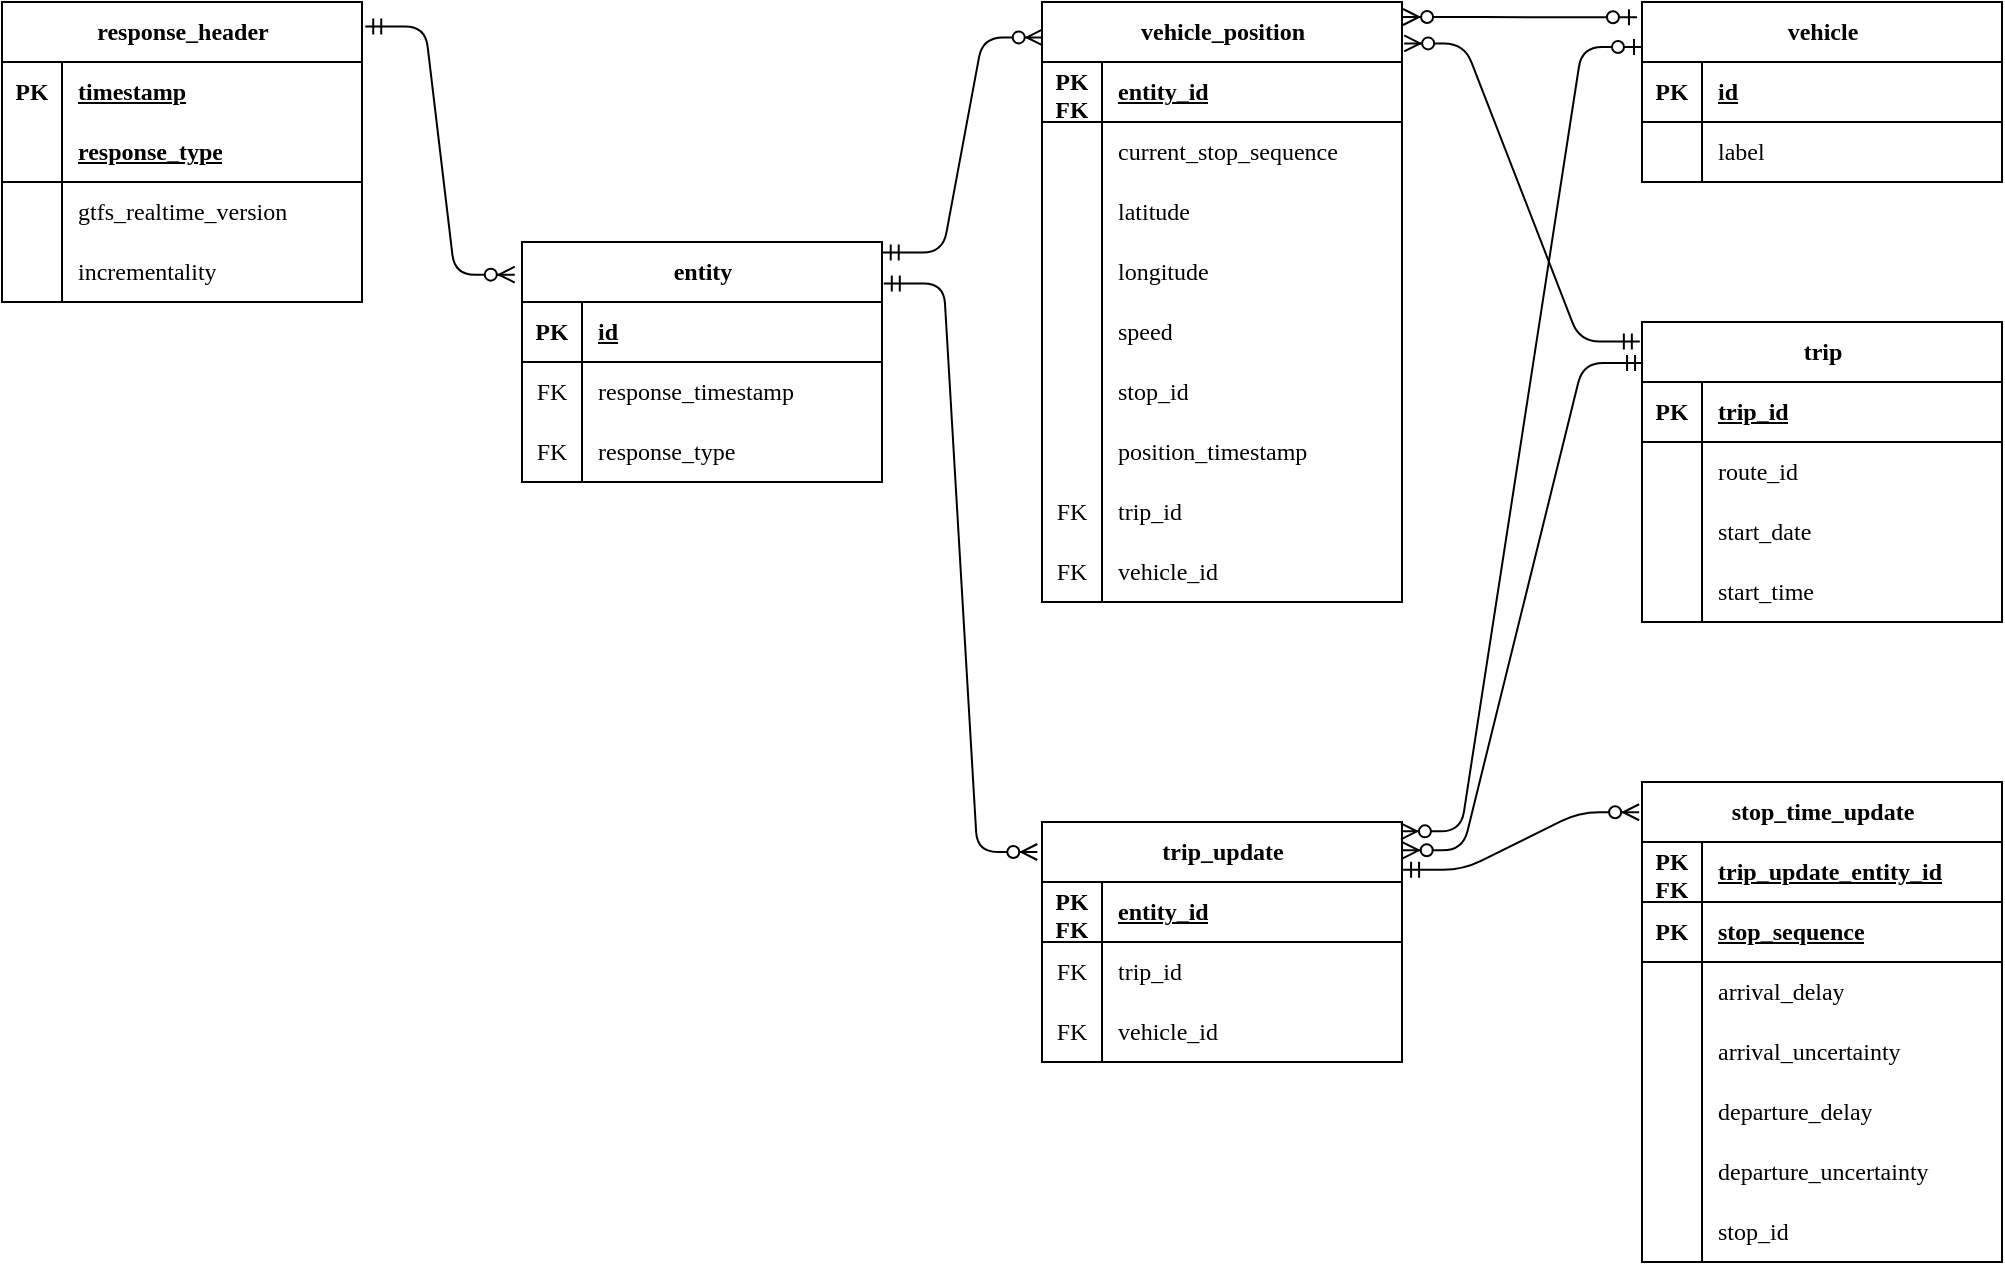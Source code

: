 <mxfile>
    <diagram id="U0n3KGPyK6yYSlhZJJSj" name="Page-1">
        <mxGraphModel dx="1148" dy="718" grid="1" gridSize="10" guides="1" tooltips="1" connect="1" arrows="1" fold="1" page="1" pageScale="1" pageWidth="1169" pageHeight="827" background="#ffffff" math="0" shadow="0">
            <root>
                <mxCell id="0"/>
                <mxCell id="1" parent="0"/>
                <mxCell id="73" value="response_header" style="shape=table;startSize=30;container=1;collapsible=1;childLayout=tableLayout;fixedRows=1;rowLines=0;fontStyle=1;align=center;resizeLast=1;html=1;fontFamily=IBM Plex Sans JP;fontSource=https%3A%2F%2Ffonts.googleapis.com%2Fcss%3Ffamily%3DIBM%2BPlex%2BSans%2BJP;" parent="1" vertex="1">
                    <mxGeometry x="80" y="160" width="180" height="150" as="geometry"/>
                </mxCell>
                <mxCell id="74" value="" style="shape=tableRow;horizontal=0;startSize=0;swimlaneHead=0;swimlaneBody=0;fillColor=none;collapsible=0;dropTarget=0;points=[[0,0.5],[1,0.5]];portConstraint=eastwest;top=0;left=0;right=0;bottom=0;fontFamily=IBM Plex Sans JP;fontSource=https%3A%2F%2Ffonts.googleapis.com%2Fcss%3Ffamily%3DIBM%2BPlex%2BSans%2BJP;" parent="73" vertex="1">
                    <mxGeometry y="30" width="180" height="30" as="geometry"/>
                </mxCell>
                <mxCell id="75" value="PK" style="shape=partialRectangle;connectable=0;fillColor=none;top=0;left=0;bottom=0;right=0;fontStyle=1;overflow=hidden;whiteSpace=wrap;html=1;fontFamily=IBM Plex Sans JP;fontSource=https%3A%2F%2Ffonts.googleapis.com%2Fcss%3Ffamily%3DIBM%2BPlex%2BSans%2BJP;" parent="74" vertex="1">
                    <mxGeometry width="30" height="30" as="geometry">
                        <mxRectangle width="30" height="30" as="alternateBounds"/>
                    </mxGeometry>
                </mxCell>
                <mxCell id="76" value="timestamp" style="shape=partialRectangle;connectable=0;fillColor=none;top=0;left=0;bottom=0;right=0;align=left;spacingLeft=6;fontStyle=5;overflow=hidden;whiteSpace=wrap;html=1;fontFamily=IBM Plex Sans JP;fontSource=https%3A%2F%2Ffonts.googleapis.com%2Fcss%3Ffamily%3DIBM%2BPlex%2BSans%2BJP;" parent="74" vertex="1">
                    <mxGeometry x="30" width="150" height="30" as="geometry">
                        <mxRectangle width="150" height="30" as="alternateBounds"/>
                    </mxGeometry>
                </mxCell>
                <mxCell id="77" value="" style="shape=tableRow;horizontal=0;startSize=0;swimlaneHead=0;swimlaneBody=0;fillColor=none;collapsible=0;dropTarget=0;points=[[0,0.5],[1,0.5]];portConstraint=eastwest;top=0;left=0;right=0;bottom=1;fontFamily=IBM Plex Sans JP;fontSource=https%3A%2F%2Ffonts.googleapis.com%2Fcss%3Ffamily%3DIBM%2BPlex%2BSans%2BJP;" parent="73" vertex="1">
                    <mxGeometry y="60" width="180" height="30" as="geometry"/>
                </mxCell>
                <mxCell id="78" value="" style="shape=partialRectangle;connectable=0;fillColor=none;top=0;left=0;bottom=0;right=0;editable=1;overflow=hidden;whiteSpace=wrap;html=1;fontFamily=IBM Plex Sans JP;fontSource=https%3A%2F%2Ffonts.googleapis.com%2Fcss%3Ffamily%3DIBM%2BPlex%2BSans%2BJP;" parent="77" vertex="1">
                    <mxGeometry width="30" height="30" as="geometry">
                        <mxRectangle width="30" height="30" as="alternateBounds"/>
                    </mxGeometry>
                </mxCell>
                <mxCell id="79" value="&lt;b&gt;&lt;u&gt;response_type&lt;/u&gt;&lt;/b&gt;" style="shape=partialRectangle;connectable=0;fillColor=none;top=0;left=0;bottom=0;right=0;align=left;spacingLeft=6;overflow=hidden;whiteSpace=wrap;html=1;fontFamily=IBM Plex Sans JP;fontSource=https%3A%2F%2Ffonts.googleapis.com%2Fcss%3Ffamily%3DIBM%2BPlex%2BSans%2BJP;" parent="77" vertex="1">
                    <mxGeometry x="30" width="150" height="30" as="geometry">
                        <mxRectangle width="150" height="30" as="alternateBounds"/>
                    </mxGeometry>
                </mxCell>
                <mxCell id="80" value="" style="shape=tableRow;horizontal=0;startSize=0;swimlaneHead=0;swimlaneBody=0;fillColor=none;collapsible=0;dropTarget=0;points=[[0,0.5],[1,0.5]];portConstraint=eastwest;top=0;left=0;right=0;bottom=0;fontFamily=IBM Plex Sans JP;fontSource=https%3A%2F%2Ffonts.googleapis.com%2Fcss%3Ffamily%3DIBM%2BPlex%2BSans%2BJP;" parent="73" vertex="1">
                    <mxGeometry y="90" width="180" height="30" as="geometry"/>
                </mxCell>
                <mxCell id="81" value="" style="shape=partialRectangle;connectable=0;fillColor=none;top=0;left=0;bottom=0;right=0;editable=1;overflow=hidden;whiteSpace=wrap;html=1;fontFamily=IBM Plex Sans JP;fontSource=https%3A%2F%2Ffonts.googleapis.com%2Fcss%3Ffamily%3DIBM%2BPlex%2BSans%2BJP;" parent="80" vertex="1">
                    <mxGeometry width="30" height="30" as="geometry">
                        <mxRectangle width="30" height="30" as="alternateBounds"/>
                    </mxGeometry>
                </mxCell>
                <mxCell id="82" value="&lt;span style=&quot;color: rgb(0, 0, 0);&quot;&gt;gtfs_realtime_version&lt;/span&gt;" style="shape=partialRectangle;connectable=0;fillColor=none;top=0;left=0;bottom=0;right=0;align=left;spacingLeft=6;overflow=hidden;whiteSpace=wrap;html=1;fontFamily=IBM Plex Sans JP;fontSource=https%3A%2F%2Ffonts.googleapis.com%2Fcss%3Ffamily%3DIBM%2BPlex%2BSans%2BJP;" parent="80" vertex="1">
                    <mxGeometry x="30" width="150" height="30" as="geometry">
                        <mxRectangle width="150" height="30" as="alternateBounds"/>
                    </mxGeometry>
                </mxCell>
                <mxCell id="204" value="" style="shape=tableRow;horizontal=0;startSize=0;swimlaneHead=0;swimlaneBody=0;fillColor=none;collapsible=0;dropTarget=0;points=[[0,0.5],[1,0.5]];portConstraint=eastwest;top=0;left=0;right=0;bottom=0;fontFamily=IBM Plex Sans JP;fontSource=https%3A%2F%2Ffonts.googleapis.com%2Fcss%3Ffamily%3DIBM%2BPlex%2BSans%2BJP;" parent="73" vertex="1">
                    <mxGeometry y="120" width="180" height="30" as="geometry"/>
                </mxCell>
                <mxCell id="205" value="" style="shape=partialRectangle;connectable=0;fillColor=none;top=0;left=0;bottom=0;right=0;editable=1;overflow=hidden;whiteSpace=wrap;html=1;fontFamily=IBM Plex Sans JP;fontSource=https%3A%2F%2Ffonts.googleapis.com%2Fcss%3Ffamily%3DIBM%2BPlex%2BSans%2BJP;" parent="204" vertex="1">
                    <mxGeometry width="30" height="30" as="geometry">
                        <mxRectangle width="30" height="30" as="alternateBounds"/>
                    </mxGeometry>
                </mxCell>
                <mxCell id="206" value="incrementality " style="shape=partialRectangle;connectable=0;fillColor=none;top=0;left=0;bottom=0;right=0;align=left;spacingLeft=6;overflow=hidden;whiteSpace=wrap;html=1;fontFamily=IBM Plex Sans JP;fontSource=https%3A%2F%2Ffonts.googleapis.com%2Fcss%3Ffamily%3DIBM%2BPlex%2BSans%2BJP;" parent="204" vertex="1">
                    <mxGeometry x="30" width="150" height="30" as="geometry">
                        <mxRectangle width="150" height="30" as="alternateBounds"/>
                    </mxGeometry>
                </mxCell>
                <mxCell id="86" value="entity" style="shape=table;startSize=30;container=1;collapsible=1;childLayout=tableLayout;fixedRows=1;rowLines=0;fontStyle=1;align=center;resizeLast=1;html=1;fontFamily=IBM Plex Sans JP;fontSource=https%3A%2F%2Ffonts.googleapis.com%2Fcss%3Ffamily%3DIBM%2BPlex%2BSans%2BJP;" parent="1" vertex="1">
                    <mxGeometry x="340" y="280" width="180" height="120" as="geometry"/>
                </mxCell>
                <mxCell id="87" value="" style="shape=tableRow;horizontal=0;startSize=0;swimlaneHead=0;swimlaneBody=0;fillColor=none;collapsible=0;dropTarget=0;points=[[0,0.5],[1,0.5]];portConstraint=eastwest;top=0;left=0;right=0;bottom=1;fontFamily=IBM Plex Sans JP;fontSource=https%3A%2F%2Ffonts.googleapis.com%2Fcss%3Ffamily%3DIBM%2BPlex%2BSans%2BJP;" parent="86" vertex="1">
                    <mxGeometry y="30" width="180" height="30" as="geometry"/>
                </mxCell>
                <mxCell id="88" value="PK" style="shape=partialRectangle;connectable=0;fillColor=none;top=0;left=0;bottom=0;right=0;fontStyle=1;overflow=hidden;whiteSpace=wrap;html=1;fontFamily=IBM Plex Sans JP;fontSource=https%3A%2F%2Ffonts.googleapis.com%2Fcss%3Ffamily%3DIBM%2BPlex%2BSans%2BJP;" parent="87" vertex="1">
                    <mxGeometry width="30" height="30" as="geometry">
                        <mxRectangle width="30" height="30" as="alternateBounds"/>
                    </mxGeometry>
                </mxCell>
                <mxCell id="89" value="id" style="shape=partialRectangle;connectable=0;fillColor=none;top=0;left=0;bottom=0;right=0;align=left;spacingLeft=6;fontStyle=5;overflow=hidden;whiteSpace=wrap;html=1;fontFamily=IBM Plex Sans JP;fontSource=https%3A%2F%2Ffonts.googleapis.com%2Fcss%3Ffamily%3DIBM%2BPlex%2BSans%2BJP;" parent="87" vertex="1">
                    <mxGeometry x="30" width="150" height="30" as="geometry">
                        <mxRectangle width="150" height="30" as="alternateBounds"/>
                    </mxGeometry>
                </mxCell>
                <mxCell id="90" value="" style="shape=tableRow;horizontal=0;startSize=0;swimlaneHead=0;swimlaneBody=0;fillColor=none;collapsible=0;dropTarget=0;points=[[0,0.5],[1,0.5]];portConstraint=eastwest;top=0;left=0;right=0;bottom=0;fontFamily=IBM Plex Sans JP;fontSource=https%3A%2F%2Ffonts.googleapis.com%2Fcss%3Ffamily%3DIBM%2BPlex%2BSans%2BJP;" parent="86" vertex="1">
                    <mxGeometry y="60" width="180" height="30" as="geometry"/>
                </mxCell>
                <mxCell id="91" value="FK" style="shape=partialRectangle;connectable=0;fillColor=none;top=0;left=0;bottom=0;right=0;editable=1;overflow=hidden;whiteSpace=wrap;html=1;fontFamily=IBM Plex Sans JP;fontSource=https%3A%2F%2Ffonts.googleapis.com%2Fcss%3Ffamily%3DIBM%2BPlex%2BSans%2BJP;" parent="90" vertex="1">
                    <mxGeometry width="30" height="30" as="geometry">
                        <mxRectangle width="30" height="30" as="alternateBounds"/>
                    </mxGeometry>
                </mxCell>
                <mxCell id="92" value="response_timestamp" style="shape=partialRectangle;connectable=0;fillColor=none;top=0;left=0;bottom=0;right=0;align=left;spacingLeft=6;overflow=hidden;whiteSpace=wrap;html=1;fontFamily=IBM Plex Sans JP;fontSource=https%3A%2F%2Ffonts.googleapis.com%2Fcss%3Ffamily%3DIBM%2BPlex%2BSans%2BJP;" parent="90" vertex="1">
                    <mxGeometry x="30" width="150" height="30" as="geometry">
                        <mxRectangle width="150" height="30" as="alternateBounds"/>
                    </mxGeometry>
                </mxCell>
                <mxCell id="93" value="" style="shape=tableRow;horizontal=0;startSize=0;swimlaneHead=0;swimlaneBody=0;fillColor=none;collapsible=0;dropTarget=0;points=[[0,0.5],[1,0.5]];portConstraint=eastwest;top=0;left=0;right=0;bottom=0;fontFamily=IBM Plex Sans JP;fontSource=https%3A%2F%2Ffonts.googleapis.com%2Fcss%3Ffamily%3DIBM%2BPlex%2BSans%2BJP;" parent="86" vertex="1">
                    <mxGeometry y="90" width="180" height="30" as="geometry"/>
                </mxCell>
                <mxCell id="94" value="FK" style="shape=partialRectangle;connectable=0;fillColor=none;top=0;left=0;bottom=0;right=0;editable=1;overflow=hidden;whiteSpace=wrap;html=1;fontFamily=IBM Plex Sans JP;fontSource=https%3A%2F%2Ffonts.googleapis.com%2Fcss%3Ffamily%3DIBM%2BPlex%2BSans%2BJP;" parent="93" vertex="1">
                    <mxGeometry width="30" height="30" as="geometry">
                        <mxRectangle width="30" height="30" as="alternateBounds"/>
                    </mxGeometry>
                </mxCell>
                <mxCell id="95" value="response_type" style="shape=partialRectangle;connectable=0;fillColor=none;top=0;left=0;bottom=0;right=0;align=left;spacingLeft=6;overflow=hidden;whiteSpace=wrap;html=1;fontFamily=IBM Plex Sans JP;fontSource=https%3A%2F%2Ffonts.googleapis.com%2Fcss%3Ffamily%3DIBM%2BPlex%2BSans%2BJP;" parent="93" vertex="1">
                    <mxGeometry x="30" width="150" height="30" as="geometry">
                        <mxRectangle width="150" height="30" as="alternateBounds"/>
                    </mxGeometry>
                </mxCell>
                <mxCell id="99" value="trip" style="shape=table;startSize=30;container=1;collapsible=1;childLayout=tableLayout;fixedRows=1;rowLines=0;fontStyle=1;align=center;resizeLast=1;html=1;fontFamily=IBM Plex Sans JP;fontSource=https%3A%2F%2Ffonts.googleapis.com%2Fcss%3Ffamily%3DIBM%2BPlex%2BSans%2BJP;" parent="1" vertex="1">
                    <mxGeometry x="900" y="320" width="180" height="150" as="geometry"/>
                </mxCell>
                <mxCell id="100" value="" style="shape=tableRow;horizontal=0;startSize=0;swimlaneHead=0;swimlaneBody=0;fillColor=none;collapsible=0;dropTarget=0;points=[[0,0.5],[1,0.5]];portConstraint=eastwest;top=0;left=0;right=0;bottom=1;fontFamily=IBM Plex Sans JP;fontSource=https%3A%2F%2Ffonts.googleapis.com%2Fcss%3Ffamily%3DIBM%2BPlex%2BSans%2BJP;" parent="99" vertex="1">
                    <mxGeometry y="30" width="180" height="30" as="geometry"/>
                </mxCell>
                <mxCell id="101" value="PK" style="shape=partialRectangle;connectable=0;fillColor=none;top=0;left=0;bottom=0;right=0;fontStyle=1;overflow=hidden;whiteSpace=wrap;html=1;fontFamily=IBM Plex Sans JP;fontSource=https%3A%2F%2Ffonts.googleapis.com%2Fcss%3Ffamily%3DIBM%2BPlex%2BSans%2BJP;" parent="100" vertex="1">
                    <mxGeometry width="30" height="30" as="geometry">
                        <mxRectangle width="30" height="30" as="alternateBounds"/>
                    </mxGeometry>
                </mxCell>
                <mxCell id="102" value="trip_id" style="shape=partialRectangle;connectable=0;fillColor=none;top=0;left=0;bottom=0;right=0;align=left;spacingLeft=6;fontStyle=5;overflow=hidden;whiteSpace=wrap;html=1;fontFamily=IBM Plex Sans JP;fontSource=https%3A%2F%2Ffonts.googleapis.com%2Fcss%3Ffamily%3DIBM%2BPlex%2BSans%2BJP;" parent="100" vertex="1">
                    <mxGeometry x="30" width="150" height="30" as="geometry">
                        <mxRectangle width="150" height="30" as="alternateBounds"/>
                    </mxGeometry>
                </mxCell>
                <mxCell id="103" value="" style="shape=tableRow;horizontal=0;startSize=0;swimlaneHead=0;swimlaneBody=0;fillColor=none;collapsible=0;dropTarget=0;points=[[0,0.5],[1,0.5]];portConstraint=eastwest;top=0;left=0;right=0;bottom=0;fontFamily=IBM Plex Sans JP;fontSource=https%3A%2F%2Ffonts.googleapis.com%2Fcss%3Ffamily%3DIBM%2BPlex%2BSans%2BJP;" parent="99" vertex="1">
                    <mxGeometry y="60" width="180" height="30" as="geometry"/>
                </mxCell>
                <mxCell id="104" value="" style="shape=partialRectangle;connectable=0;fillColor=none;top=0;left=0;bottom=0;right=0;editable=1;overflow=hidden;whiteSpace=wrap;html=1;fontFamily=IBM Plex Sans JP;fontSource=https%3A%2F%2Ffonts.googleapis.com%2Fcss%3Ffamily%3DIBM%2BPlex%2BSans%2BJP;" parent="103" vertex="1">
                    <mxGeometry width="30" height="30" as="geometry">
                        <mxRectangle width="30" height="30" as="alternateBounds"/>
                    </mxGeometry>
                </mxCell>
                <mxCell id="105" value="route_id" style="shape=partialRectangle;connectable=0;fillColor=none;top=0;left=0;bottom=0;right=0;align=left;spacingLeft=6;overflow=hidden;whiteSpace=wrap;html=1;fontFamily=IBM Plex Sans JP;fontSource=https%3A%2F%2Ffonts.googleapis.com%2Fcss%3Ffamily%3DIBM%2BPlex%2BSans%2BJP;" parent="103" vertex="1">
                    <mxGeometry x="30" width="150" height="30" as="geometry">
                        <mxRectangle width="150" height="30" as="alternateBounds"/>
                    </mxGeometry>
                </mxCell>
                <mxCell id="106" value="" style="shape=tableRow;horizontal=0;startSize=0;swimlaneHead=0;swimlaneBody=0;fillColor=none;collapsible=0;dropTarget=0;points=[[0,0.5],[1,0.5]];portConstraint=eastwest;top=0;left=0;right=0;bottom=0;fontFamily=IBM Plex Sans JP;fontSource=https%3A%2F%2Ffonts.googleapis.com%2Fcss%3Ffamily%3DIBM%2BPlex%2BSans%2BJP;" parent="99" vertex="1">
                    <mxGeometry y="90" width="180" height="30" as="geometry"/>
                </mxCell>
                <mxCell id="107" value="" style="shape=partialRectangle;connectable=0;fillColor=none;top=0;left=0;bottom=0;right=0;editable=1;overflow=hidden;whiteSpace=wrap;html=1;fontFamily=IBM Plex Sans JP;fontSource=https%3A%2F%2Ffonts.googleapis.com%2Fcss%3Ffamily%3DIBM%2BPlex%2BSans%2BJP;" parent="106" vertex="1">
                    <mxGeometry width="30" height="30" as="geometry">
                        <mxRectangle width="30" height="30" as="alternateBounds"/>
                    </mxGeometry>
                </mxCell>
                <mxCell id="108" value="start_date" style="shape=partialRectangle;connectable=0;fillColor=none;top=0;left=0;bottom=0;right=0;align=left;spacingLeft=6;overflow=hidden;whiteSpace=wrap;html=1;fontFamily=IBM Plex Sans JP;fontSource=https%3A%2F%2Ffonts.googleapis.com%2Fcss%3Ffamily%3DIBM%2BPlex%2BSans%2BJP;" parent="106" vertex="1">
                    <mxGeometry x="30" width="150" height="30" as="geometry">
                        <mxRectangle width="150" height="30" as="alternateBounds"/>
                    </mxGeometry>
                </mxCell>
                <mxCell id="109" value="" style="shape=tableRow;horizontal=0;startSize=0;swimlaneHead=0;swimlaneBody=0;fillColor=none;collapsible=0;dropTarget=0;points=[[0,0.5],[1,0.5]];portConstraint=eastwest;top=0;left=0;right=0;bottom=0;fontFamily=IBM Plex Sans JP;fontSource=https%3A%2F%2Ffonts.googleapis.com%2Fcss%3Ffamily%3DIBM%2BPlex%2BSans%2BJP;" parent="99" vertex="1">
                    <mxGeometry y="120" width="180" height="30" as="geometry"/>
                </mxCell>
                <mxCell id="110" value="" style="shape=partialRectangle;connectable=0;fillColor=none;top=0;left=0;bottom=0;right=0;editable=1;overflow=hidden;whiteSpace=wrap;html=1;fontFamily=IBM Plex Sans JP;fontSource=https%3A%2F%2Ffonts.googleapis.com%2Fcss%3Ffamily%3DIBM%2BPlex%2BSans%2BJP;" parent="109" vertex="1">
                    <mxGeometry width="30" height="30" as="geometry">
                        <mxRectangle width="30" height="30" as="alternateBounds"/>
                    </mxGeometry>
                </mxCell>
                <mxCell id="111" value="start_time" style="shape=partialRectangle;connectable=0;fillColor=none;top=0;left=0;bottom=0;right=0;align=left;spacingLeft=6;overflow=hidden;whiteSpace=wrap;html=1;fontFamily=IBM Plex Sans JP;fontSource=https%3A%2F%2Ffonts.googleapis.com%2Fcss%3Ffamily%3DIBM%2BPlex%2BSans%2BJP;" parent="109" vertex="1">
                    <mxGeometry x="30" width="150" height="30" as="geometry">
                        <mxRectangle width="150" height="30" as="alternateBounds"/>
                    </mxGeometry>
                </mxCell>
                <mxCell id="112" value="vehicle" style="shape=table;startSize=30;container=1;collapsible=1;childLayout=tableLayout;fixedRows=1;rowLines=0;fontStyle=1;align=center;resizeLast=1;html=1;fontFamily=IBM Plex Sans JP;fontSource=https%3A%2F%2Ffonts.googleapis.com%2Fcss%3Ffamily%3DIBM%2BPlex%2BSans%2BJP;" parent="1" vertex="1">
                    <mxGeometry x="900" y="160" width="180" height="90" as="geometry"/>
                </mxCell>
                <mxCell id="113" value="" style="shape=tableRow;horizontal=0;startSize=0;swimlaneHead=0;swimlaneBody=0;fillColor=none;collapsible=0;dropTarget=0;points=[[0,0.5],[1,0.5]];portConstraint=eastwest;top=0;left=0;right=0;bottom=1;fontFamily=IBM Plex Sans JP;fontSource=https%3A%2F%2Ffonts.googleapis.com%2Fcss%3Ffamily%3DIBM%2BPlex%2BSans%2BJP;" parent="112" vertex="1">
                    <mxGeometry y="30" width="180" height="30" as="geometry"/>
                </mxCell>
                <mxCell id="114" value="PK" style="shape=partialRectangle;connectable=0;fillColor=none;top=0;left=0;bottom=0;right=0;fontStyle=1;overflow=hidden;whiteSpace=wrap;html=1;fontFamily=IBM Plex Sans JP;fontSource=https%3A%2F%2Ffonts.googleapis.com%2Fcss%3Ffamily%3DIBM%2BPlex%2BSans%2BJP;" parent="113" vertex="1">
                    <mxGeometry width="30" height="30" as="geometry">
                        <mxRectangle width="30" height="30" as="alternateBounds"/>
                    </mxGeometry>
                </mxCell>
                <mxCell id="115" value="id" style="shape=partialRectangle;connectable=0;fillColor=none;top=0;left=0;bottom=0;right=0;align=left;spacingLeft=6;fontStyle=5;overflow=hidden;whiteSpace=wrap;html=1;fontFamily=IBM Plex Sans JP;fontSource=https%3A%2F%2Ffonts.googleapis.com%2Fcss%3Ffamily%3DIBM%2BPlex%2BSans%2BJP;" parent="113" vertex="1">
                    <mxGeometry x="30" width="150" height="30" as="geometry">
                        <mxRectangle width="150" height="30" as="alternateBounds"/>
                    </mxGeometry>
                </mxCell>
                <mxCell id="116" value="" style="shape=tableRow;horizontal=0;startSize=0;swimlaneHead=0;swimlaneBody=0;fillColor=none;collapsible=0;dropTarget=0;points=[[0,0.5],[1,0.5]];portConstraint=eastwest;top=0;left=0;right=0;bottom=0;fontFamily=IBM Plex Sans JP;fontSource=https%3A%2F%2Ffonts.googleapis.com%2Fcss%3Ffamily%3DIBM%2BPlex%2BSans%2BJP;" parent="112" vertex="1">
                    <mxGeometry y="60" width="180" height="30" as="geometry"/>
                </mxCell>
                <mxCell id="117" value="" style="shape=partialRectangle;connectable=0;fillColor=none;top=0;left=0;bottom=0;right=0;editable=1;overflow=hidden;whiteSpace=wrap;html=1;fontFamily=IBM Plex Sans JP;fontSource=https%3A%2F%2Ffonts.googleapis.com%2Fcss%3Ffamily%3DIBM%2BPlex%2BSans%2BJP;" parent="116" vertex="1">
                    <mxGeometry width="30" height="30" as="geometry">
                        <mxRectangle width="30" height="30" as="alternateBounds"/>
                    </mxGeometry>
                </mxCell>
                <mxCell id="118" value="label" style="shape=partialRectangle;connectable=0;fillColor=none;top=0;left=0;bottom=0;right=0;align=left;spacingLeft=6;overflow=hidden;whiteSpace=wrap;html=1;fontFamily=IBM Plex Sans JP;fontSource=https%3A%2F%2Ffonts.googleapis.com%2Fcss%3Ffamily%3DIBM%2BPlex%2BSans%2BJP;" parent="116" vertex="1">
                    <mxGeometry x="30" width="150" height="30" as="geometry">
                        <mxRectangle width="150" height="30" as="alternateBounds"/>
                    </mxGeometry>
                </mxCell>
                <mxCell id="125" value="trip_update" style="shape=table;startSize=30;container=1;collapsible=1;childLayout=tableLayout;fixedRows=1;rowLines=0;fontStyle=1;align=center;resizeLast=1;html=1;fontFamily=IBM Plex Sans JP;fontSource=https%3A%2F%2Ffonts.googleapis.com%2Fcss%3Ffamily%3DIBM%2BPlex%2BSans%2BJP;" parent="1" vertex="1">
                    <mxGeometry x="600" y="570" width="180" height="120" as="geometry"/>
                </mxCell>
                <mxCell id="126" value="" style="shape=tableRow;horizontal=0;startSize=0;swimlaneHead=0;swimlaneBody=0;fillColor=none;collapsible=0;dropTarget=0;points=[[0,0.5],[1,0.5]];portConstraint=eastwest;top=0;left=0;right=0;bottom=1;fontFamily=IBM Plex Sans JP;fontSource=https%3A%2F%2Ffonts.googleapis.com%2Fcss%3Ffamily%3DIBM%2BPlex%2BSans%2BJP;" parent="125" vertex="1">
                    <mxGeometry y="30" width="180" height="30" as="geometry"/>
                </mxCell>
                <mxCell id="127" value="PK&lt;br&gt;FK" style="shape=partialRectangle;connectable=0;fillColor=none;top=0;left=0;bottom=0;right=0;fontStyle=1;overflow=hidden;whiteSpace=wrap;html=1;fontFamily=IBM Plex Sans JP;fontSource=https%3A%2F%2Ffonts.googleapis.com%2Fcss%3Ffamily%3DIBM%2BPlex%2BSans%2BJP;" parent="126" vertex="1">
                    <mxGeometry width="30" height="30" as="geometry">
                        <mxRectangle width="30" height="30" as="alternateBounds"/>
                    </mxGeometry>
                </mxCell>
                <mxCell id="128" value="entity_id" style="shape=partialRectangle;connectable=0;fillColor=none;top=0;left=0;bottom=0;right=0;align=left;spacingLeft=6;fontStyle=5;overflow=hidden;whiteSpace=wrap;html=1;fontFamily=IBM Plex Sans JP;fontSource=https%3A%2F%2Ffonts.googleapis.com%2Fcss%3Ffamily%3DIBM%2BPlex%2BSans%2BJP;" parent="126" vertex="1">
                    <mxGeometry x="30" width="150" height="30" as="geometry">
                        <mxRectangle width="150" height="30" as="alternateBounds"/>
                    </mxGeometry>
                </mxCell>
                <mxCell id="129" value="" style="shape=tableRow;horizontal=0;startSize=0;swimlaneHead=0;swimlaneBody=0;fillColor=none;collapsible=0;dropTarget=0;points=[[0,0.5],[1,0.5]];portConstraint=eastwest;top=0;left=0;right=0;bottom=0;fontFamily=IBM Plex Sans JP;fontSource=https%3A%2F%2Ffonts.googleapis.com%2Fcss%3Ffamily%3DIBM%2BPlex%2BSans%2BJP;" parent="125" vertex="1">
                    <mxGeometry y="60" width="180" height="30" as="geometry"/>
                </mxCell>
                <mxCell id="130" value="FK" style="shape=partialRectangle;connectable=0;fillColor=none;top=0;left=0;bottom=0;right=0;editable=1;overflow=hidden;whiteSpace=wrap;html=1;fontFamily=IBM Plex Sans JP;fontSource=https%3A%2F%2Ffonts.googleapis.com%2Fcss%3Ffamily%3DIBM%2BPlex%2BSans%2BJP;" parent="129" vertex="1">
                    <mxGeometry width="30" height="30" as="geometry">
                        <mxRectangle width="30" height="30" as="alternateBounds"/>
                    </mxGeometry>
                </mxCell>
                <mxCell id="131" value="trip_id" style="shape=partialRectangle;connectable=0;fillColor=none;top=0;left=0;bottom=0;right=0;align=left;spacingLeft=6;overflow=hidden;whiteSpace=wrap;html=1;fontFamily=IBM Plex Sans JP;fontSource=https%3A%2F%2Ffonts.googleapis.com%2Fcss%3Ffamily%3DIBM%2BPlex%2BSans%2BJP;" parent="129" vertex="1">
                    <mxGeometry x="30" width="150" height="30" as="geometry">
                        <mxRectangle width="150" height="30" as="alternateBounds"/>
                    </mxGeometry>
                </mxCell>
                <mxCell id="132" value="" style="shape=tableRow;horizontal=0;startSize=0;swimlaneHead=0;swimlaneBody=0;fillColor=none;collapsible=0;dropTarget=0;points=[[0,0.5],[1,0.5]];portConstraint=eastwest;top=0;left=0;right=0;bottom=0;fontFamily=IBM Plex Sans JP;fontSource=https%3A%2F%2Ffonts.googleapis.com%2Fcss%3Ffamily%3DIBM%2BPlex%2BSans%2BJP;" parent="125" vertex="1">
                    <mxGeometry y="90" width="180" height="30" as="geometry"/>
                </mxCell>
                <mxCell id="133" value="FK" style="shape=partialRectangle;connectable=0;fillColor=none;top=0;left=0;bottom=0;right=0;editable=1;overflow=hidden;whiteSpace=wrap;html=1;fontFamily=IBM Plex Sans JP;fontSource=https%3A%2F%2Ffonts.googleapis.com%2Fcss%3Ffamily%3DIBM%2BPlex%2BSans%2BJP;" parent="132" vertex="1">
                    <mxGeometry width="30" height="30" as="geometry">
                        <mxRectangle width="30" height="30" as="alternateBounds"/>
                    </mxGeometry>
                </mxCell>
                <mxCell id="134" value="vehicle_id" style="shape=partialRectangle;connectable=0;fillColor=none;top=0;left=0;bottom=0;right=0;align=left;spacingLeft=6;overflow=hidden;whiteSpace=wrap;html=1;fontFamily=IBM Plex Sans JP;fontSource=https%3A%2F%2Ffonts.googleapis.com%2Fcss%3Ffamily%3DIBM%2BPlex%2BSans%2BJP;" parent="132" vertex="1">
                    <mxGeometry x="30" width="150" height="30" as="geometry">
                        <mxRectangle width="150" height="30" as="alternateBounds"/>
                    </mxGeometry>
                </mxCell>
                <mxCell id="138" value="stop_time_update" style="shape=table;startSize=30;container=1;collapsible=1;childLayout=tableLayout;fixedRows=1;rowLines=0;fontStyle=1;align=center;resizeLast=1;html=1;fontFamily=IBM Plex Sans JP;fontSource=https%3A%2F%2Ffonts.googleapis.com%2Fcss%3Ffamily%3DIBM%2BPlex%2BSans%2BJP;" parent="1" vertex="1">
                    <mxGeometry x="900" y="550" width="180" height="240" as="geometry"/>
                </mxCell>
                <mxCell id="139" value="" style="shape=tableRow;horizontal=0;startSize=0;swimlaneHead=0;swimlaneBody=0;fillColor=none;collapsible=0;dropTarget=0;points=[[0,0.5],[1,0.5]];portConstraint=eastwest;top=0;left=0;right=0;bottom=1;fontFamily=IBM Plex Sans JP;fontSource=https%3A%2F%2Ffonts.googleapis.com%2Fcss%3Ffamily%3DIBM%2BPlex%2BSans%2BJP;" parent="138" vertex="1">
                    <mxGeometry y="30" width="180" height="30" as="geometry"/>
                </mxCell>
                <mxCell id="140" value="PK&lt;br&gt;FK" style="shape=partialRectangle;connectable=0;fillColor=none;top=0;left=0;bottom=0;right=0;fontStyle=1;overflow=hidden;whiteSpace=wrap;html=1;fontFamily=IBM Plex Sans JP;fontSource=https%3A%2F%2Ffonts.googleapis.com%2Fcss%3Ffamily%3DIBM%2BPlex%2BSans%2BJP;" parent="139" vertex="1">
                    <mxGeometry width="30" height="30" as="geometry">
                        <mxRectangle width="30" height="30" as="alternateBounds"/>
                    </mxGeometry>
                </mxCell>
                <mxCell id="141" value="trip_update_entity_id" style="shape=partialRectangle;connectable=0;fillColor=none;top=0;left=0;bottom=0;right=0;align=left;spacingLeft=6;fontStyle=5;overflow=hidden;whiteSpace=wrap;html=1;fontFamily=IBM Plex Sans JP;fontSource=https%3A%2F%2Ffonts.googleapis.com%2Fcss%3Ffamily%3DIBM%2BPlex%2BSans%2BJP;" parent="139" vertex="1">
                    <mxGeometry x="30" width="150" height="30" as="geometry">
                        <mxRectangle width="150" height="30" as="alternateBounds"/>
                    </mxGeometry>
                </mxCell>
                <mxCell id="142" value="" style="shape=tableRow;horizontal=0;startSize=0;swimlaneHead=0;swimlaneBody=0;fillColor=none;collapsible=0;dropTarget=0;points=[[0,0.5],[1,0.5]];portConstraint=eastwest;top=0;left=0;right=0;bottom=1;fontFamily=IBM Plex Sans JP;fontSource=https%3A%2F%2Ffonts.googleapis.com%2Fcss%3Ffamily%3DIBM%2BPlex%2BSans%2BJP;" parent="138" vertex="1">
                    <mxGeometry y="60" width="180" height="30" as="geometry"/>
                </mxCell>
                <mxCell id="143" value="&lt;b&gt;PK&lt;/b&gt;" style="shape=partialRectangle;connectable=0;fillColor=none;top=0;left=0;bottom=0;right=0;editable=1;overflow=hidden;whiteSpace=wrap;html=1;fontFamily=IBM Plex Sans JP;fontSource=https%3A%2F%2Ffonts.googleapis.com%2Fcss%3Ffamily%3DIBM%2BPlex%2BSans%2BJP;" parent="142" vertex="1">
                    <mxGeometry width="30" height="30" as="geometry">
                        <mxRectangle width="30" height="30" as="alternateBounds"/>
                    </mxGeometry>
                </mxCell>
                <mxCell id="144" value="&lt;b&gt;&lt;u&gt;stop_sequence&lt;/u&gt;&lt;/b&gt;" style="shape=partialRectangle;connectable=0;fillColor=none;top=0;left=0;bottom=0;right=0;align=left;spacingLeft=6;overflow=hidden;whiteSpace=wrap;html=1;fontFamily=IBM Plex Sans JP;fontSource=https%3A%2F%2Ffonts.googleapis.com%2Fcss%3Ffamily%3DIBM%2BPlex%2BSans%2BJP;" parent="142" vertex="1">
                    <mxGeometry x="30" width="150" height="30" as="geometry">
                        <mxRectangle width="150" height="30" as="alternateBounds"/>
                    </mxGeometry>
                </mxCell>
                <mxCell id="145" value="" style="shape=tableRow;horizontal=0;startSize=0;swimlaneHead=0;swimlaneBody=0;fillColor=none;collapsible=0;dropTarget=0;points=[[0,0.5],[1,0.5]];portConstraint=eastwest;top=0;left=0;right=0;bottom=0;fontFamily=IBM Plex Sans JP;fontSource=https%3A%2F%2Ffonts.googleapis.com%2Fcss%3Ffamily%3DIBM%2BPlex%2BSans%2BJP;" parent="138" vertex="1">
                    <mxGeometry y="90" width="180" height="30" as="geometry"/>
                </mxCell>
                <mxCell id="146" value="" style="shape=partialRectangle;connectable=0;fillColor=none;top=0;left=0;bottom=0;right=0;editable=1;overflow=hidden;whiteSpace=wrap;html=1;fontFamily=IBM Plex Sans JP;fontSource=https%3A%2F%2Ffonts.googleapis.com%2Fcss%3Ffamily%3DIBM%2BPlex%2BSans%2BJP;" parent="145" vertex="1">
                    <mxGeometry width="30" height="30" as="geometry">
                        <mxRectangle width="30" height="30" as="alternateBounds"/>
                    </mxGeometry>
                </mxCell>
                <mxCell id="147" value="arrival_delay" style="shape=partialRectangle;connectable=0;fillColor=none;top=0;left=0;bottom=0;right=0;align=left;spacingLeft=6;overflow=hidden;whiteSpace=wrap;html=1;fontFamily=IBM Plex Sans JP;fontSource=https%3A%2F%2Ffonts.googleapis.com%2Fcss%3Ffamily%3DIBM%2BPlex%2BSans%2BJP;" parent="145" vertex="1">
                    <mxGeometry x="30" width="150" height="30" as="geometry">
                        <mxRectangle width="150" height="30" as="alternateBounds"/>
                    </mxGeometry>
                </mxCell>
                <mxCell id="148" value="" style="shape=tableRow;horizontal=0;startSize=0;swimlaneHead=0;swimlaneBody=0;fillColor=none;collapsible=0;dropTarget=0;points=[[0,0.5],[1,0.5]];portConstraint=eastwest;top=0;left=0;right=0;bottom=0;fontFamily=IBM Plex Sans JP;fontSource=https%3A%2F%2Ffonts.googleapis.com%2Fcss%3Ffamily%3DIBM%2BPlex%2BSans%2BJP;" parent="138" vertex="1">
                    <mxGeometry y="120" width="180" height="30" as="geometry"/>
                </mxCell>
                <mxCell id="149" value="" style="shape=partialRectangle;connectable=0;fillColor=none;top=0;left=0;bottom=0;right=0;editable=1;overflow=hidden;whiteSpace=wrap;html=1;fontFamily=IBM Plex Sans JP;fontSource=https%3A%2F%2Ffonts.googleapis.com%2Fcss%3Ffamily%3DIBM%2BPlex%2BSans%2BJP;" parent="148" vertex="1">
                    <mxGeometry width="30" height="30" as="geometry">
                        <mxRectangle width="30" height="30" as="alternateBounds"/>
                    </mxGeometry>
                </mxCell>
                <mxCell id="150" value="arrival_uncertainty&amp;nbsp;" style="shape=partialRectangle;connectable=0;fillColor=none;top=0;left=0;bottom=0;right=0;align=left;spacingLeft=6;overflow=hidden;whiteSpace=wrap;html=1;fontFamily=IBM Plex Sans JP;fontSource=https%3A%2F%2Ffonts.googleapis.com%2Fcss%3Ffamily%3DIBM%2BPlex%2BSans%2BJP;" parent="148" vertex="1">
                    <mxGeometry x="30" width="150" height="30" as="geometry">
                        <mxRectangle width="150" height="30" as="alternateBounds"/>
                    </mxGeometry>
                </mxCell>
                <mxCell id="154" value="" style="shape=tableRow;horizontal=0;startSize=0;swimlaneHead=0;swimlaneBody=0;fillColor=none;collapsible=0;dropTarget=0;points=[[0,0.5],[1,0.5]];portConstraint=eastwest;top=0;left=0;right=0;bottom=0;fontFamily=IBM Plex Sans JP;fontSource=https%3A%2F%2Ffonts.googleapis.com%2Fcss%3Ffamily%3DIBM%2BPlex%2BSans%2BJP;" parent="138" vertex="1">
                    <mxGeometry y="150" width="180" height="30" as="geometry"/>
                </mxCell>
                <mxCell id="155" value="" style="shape=partialRectangle;connectable=0;fillColor=none;top=0;left=0;bottom=0;right=0;editable=1;overflow=hidden;whiteSpace=wrap;html=1;fontFamily=IBM Plex Sans JP;fontSource=https%3A%2F%2Ffonts.googleapis.com%2Fcss%3Ffamily%3DIBM%2BPlex%2BSans%2BJP;" parent="154" vertex="1">
                    <mxGeometry width="30" height="30" as="geometry">
                        <mxRectangle width="30" height="30" as="alternateBounds"/>
                    </mxGeometry>
                </mxCell>
                <mxCell id="156" value="departure_delay" style="shape=partialRectangle;connectable=0;fillColor=none;top=0;left=0;bottom=0;right=0;align=left;spacingLeft=6;overflow=hidden;whiteSpace=wrap;html=1;fontFamily=IBM Plex Sans JP;fontSource=https%3A%2F%2Ffonts.googleapis.com%2Fcss%3Ffamily%3DIBM%2BPlex%2BSans%2BJP;" parent="154" vertex="1">
                    <mxGeometry x="30" width="150" height="30" as="geometry">
                        <mxRectangle width="150" height="30" as="alternateBounds"/>
                    </mxGeometry>
                </mxCell>
                <mxCell id="157" value="" style="shape=tableRow;horizontal=0;startSize=0;swimlaneHead=0;swimlaneBody=0;fillColor=none;collapsible=0;dropTarget=0;points=[[0,0.5],[1,0.5]];portConstraint=eastwest;top=0;left=0;right=0;bottom=0;fontFamily=IBM Plex Sans JP;fontSource=https%3A%2F%2Ffonts.googleapis.com%2Fcss%3Ffamily%3DIBM%2BPlex%2BSans%2BJP;" parent="138" vertex="1">
                    <mxGeometry y="180" width="180" height="30" as="geometry"/>
                </mxCell>
                <mxCell id="158" value="" style="shape=partialRectangle;connectable=0;fillColor=none;top=0;left=0;bottom=0;right=0;editable=1;overflow=hidden;whiteSpace=wrap;html=1;fontFamily=IBM Plex Sans JP;fontSource=https%3A%2F%2Ffonts.googleapis.com%2Fcss%3Ffamily%3DIBM%2BPlex%2BSans%2BJP;" parent="157" vertex="1">
                    <mxGeometry width="30" height="30" as="geometry">
                        <mxRectangle width="30" height="30" as="alternateBounds"/>
                    </mxGeometry>
                </mxCell>
                <mxCell id="159" value="departure_uncertainty&amp;nbsp;" style="shape=partialRectangle;connectable=0;fillColor=none;top=0;left=0;bottom=0;right=0;align=left;spacingLeft=6;overflow=hidden;whiteSpace=wrap;html=1;fontFamily=IBM Plex Sans JP;fontSource=https%3A%2F%2Ffonts.googleapis.com%2Fcss%3Ffamily%3DIBM%2BPlex%2BSans%2BJP;" parent="157" vertex="1">
                    <mxGeometry x="30" width="150" height="30" as="geometry">
                        <mxRectangle width="150" height="30" as="alternateBounds"/>
                    </mxGeometry>
                </mxCell>
                <mxCell id="160" value="" style="shape=tableRow;horizontal=0;startSize=0;swimlaneHead=0;swimlaneBody=0;fillColor=none;collapsible=0;dropTarget=0;points=[[0,0.5],[1,0.5]];portConstraint=eastwest;top=0;left=0;right=0;bottom=0;fontFamily=IBM Plex Sans JP;fontSource=https%3A%2F%2Ffonts.googleapis.com%2Fcss%3Ffamily%3DIBM%2BPlex%2BSans%2BJP;" parent="138" vertex="1">
                    <mxGeometry y="210" width="180" height="30" as="geometry"/>
                </mxCell>
                <mxCell id="161" value="" style="shape=partialRectangle;connectable=0;fillColor=none;top=0;left=0;bottom=0;right=0;editable=1;overflow=hidden;whiteSpace=wrap;html=1;fontFamily=IBM Plex Sans JP;fontSource=https%3A%2F%2Ffonts.googleapis.com%2Fcss%3Ffamily%3DIBM%2BPlex%2BSans%2BJP;" parent="160" vertex="1">
                    <mxGeometry width="30" height="30" as="geometry">
                        <mxRectangle width="30" height="30" as="alternateBounds"/>
                    </mxGeometry>
                </mxCell>
                <mxCell id="162" value="stop_id" style="shape=partialRectangle;connectable=0;fillColor=none;top=0;left=0;bottom=0;right=0;align=left;spacingLeft=6;overflow=hidden;whiteSpace=wrap;html=1;fontFamily=IBM Plex Sans JP;fontSource=https%3A%2F%2Ffonts.googleapis.com%2Fcss%3Ffamily%3DIBM%2BPlex%2BSans%2BJP;" parent="160" vertex="1">
                    <mxGeometry x="30" width="150" height="30" as="geometry">
                        <mxRectangle width="150" height="30" as="alternateBounds"/>
                    </mxGeometry>
                </mxCell>
                <mxCell id="163" value="vehicle_position" style="shape=table;startSize=30;container=1;collapsible=1;childLayout=tableLayout;fixedRows=1;rowLines=0;fontStyle=1;align=center;resizeLast=1;html=1;fontFamily=IBM Plex Sans JP;fontSource=https%3A%2F%2Ffonts.googleapis.com%2Fcss%3Ffamily%3DIBM%2BPlex%2BSans%2BJP;" parent="1" vertex="1">
                    <mxGeometry x="600" y="160" width="180" height="300" as="geometry"/>
                </mxCell>
                <mxCell id="164" value="" style="shape=tableRow;horizontal=0;startSize=0;swimlaneHead=0;swimlaneBody=0;fillColor=none;collapsible=0;dropTarget=0;points=[[0,0.5],[1,0.5]];portConstraint=eastwest;top=0;left=0;right=0;bottom=1;fontFamily=IBM Plex Sans JP;fontSource=https%3A%2F%2Ffonts.googleapis.com%2Fcss%3Ffamily%3DIBM%2BPlex%2BSans%2BJP;" parent="163" vertex="1">
                    <mxGeometry y="30" width="180" height="30" as="geometry"/>
                </mxCell>
                <mxCell id="165" value="PK&lt;br&gt;FK" style="shape=partialRectangle;connectable=0;fillColor=none;top=0;left=0;bottom=0;right=0;fontStyle=1;overflow=hidden;whiteSpace=wrap;html=1;fontFamily=IBM Plex Sans JP;fontSource=https%3A%2F%2Ffonts.googleapis.com%2Fcss%3Ffamily%3DIBM%2BPlex%2BSans%2BJP;" parent="164" vertex="1">
                    <mxGeometry width="30" height="30" as="geometry">
                        <mxRectangle width="30" height="30" as="alternateBounds"/>
                    </mxGeometry>
                </mxCell>
                <mxCell id="166" value="entity_id" style="shape=partialRectangle;connectable=0;fillColor=none;top=0;left=0;bottom=0;right=0;align=left;spacingLeft=6;fontStyle=5;overflow=hidden;whiteSpace=wrap;html=1;fontFamily=IBM Plex Sans JP;fontSource=https%3A%2F%2Ffonts.googleapis.com%2Fcss%3Ffamily%3DIBM%2BPlex%2BSans%2BJP;" parent="164" vertex="1">
                    <mxGeometry x="30" width="150" height="30" as="geometry">
                        <mxRectangle width="150" height="30" as="alternateBounds"/>
                    </mxGeometry>
                </mxCell>
                <mxCell id="167" value="" style="shape=tableRow;horizontal=0;startSize=0;swimlaneHead=0;swimlaneBody=0;fillColor=none;collapsible=0;dropTarget=0;points=[[0,0.5],[1,0.5]];portConstraint=eastwest;top=0;left=0;right=0;bottom=0;fontFamily=IBM Plex Sans JP;fontSource=https%3A%2F%2Ffonts.googleapis.com%2Fcss%3Ffamily%3DIBM%2BPlex%2BSans%2BJP;" parent="163" vertex="1">
                    <mxGeometry y="60" width="180" height="30" as="geometry"/>
                </mxCell>
                <mxCell id="168" value="" style="shape=partialRectangle;connectable=0;fillColor=none;top=0;left=0;bottom=0;right=0;editable=1;overflow=hidden;whiteSpace=wrap;html=1;fontFamily=IBM Plex Sans JP;fontSource=https%3A%2F%2Ffonts.googleapis.com%2Fcss%3Ffamily%3DIBM%2BPlex%2BSans%2BJP;" parent="167" vertex="1">
                    <mxGeometry width="30" height="30" as="geometry">
                        <mxRectangle width="30" height="30" as="alternateBounds"/>
                    </mxGeometry>
                </mxCell>
                <mxCell id="169" value="current_stop_sequence" style="shape=partialRectangle;connectable=0;fillColor=none;top=0;left=0;bottom=0;right=0;align=left;spacingLeft=6;overflow=hidden;whiteSpace=wrap;html=1;fontFamily=IBM Plex Sans JP;fontSource=https%3A%2F%2Ffonts.googleapis.com%2Fcss%3Ffamily%3DIBM%2BPlex%2BSans%2BJP;" parent="167" vertex="1">
                    <mxGeometry x="30" width="150" height="30" as="geometry">
                        <mxRectangle width="150" height="30" as="alternateBounds"/>
                    </mxGeometry>
                </mxCell>
                <mxCell id="170" value="" style="shape=tableRow;horizontal=0;startSize=0;swimlaneHead=0;swimlaneBody=0;fillColor=none;collapsible=0;dropTarget=0;points=[[0,0.5],[1,0.5]];portConstraint=eastwest;top=0;left=0;right=0;bottom=0;fontFamily=IBM Plex Sans JP;fontSource=https%3A%2F%2Ffonts.googleapis.com%2Fcss%3Ffamily%3DIBM%2BPlex%2BSans%2BJP;" parent="163" vertex="1">
                    <mxGeometry y="90" width="180" height="30" as="geometry"/>
                </mxCell>
                <mxCell id="171" value="" style="shape=partialRectangle;connectable=0;fillColor=none;top=0;left=0;bottom=0;right=0;editable=1;overflow=hidden;whiteSpace=wrap;html=1;fontFamily=IBM Plex Sans JP;fontSource=https%3A%2F%2Ffonts.googleapis.com%2Fcss%3Ffamily%3DIBM%2BPlex%2BSans%2BJP;" parent="170" vertex="1">
                    <mxGeometry width="30" height="30" as="geometry">
                        <mxRectangle width="30" height="30" as="alternateBounds"/>
                    </mxGeometry>
                </mxCell>
                <mxCell id="172" value="latitude" style="shape=partialRectangle;connectable=0;fillColor=none;top=0;left=0;bottom=0;right=0;align=left;spacingLeft=6;overflow=hidden;whiteSpace=wrap;html=1;fontFamily=IBM Plex Sans JP;fontSource=https%3A%2F%2Ffonts.googleapis.com%2Fcss%3Ffamily%3DIBM%2BPlex%2BSans%2BJP;" parent="170" vertex="1">
                    <mxGeometry x="30" width="150" height="30" as="geometry">
                        <mxRectangle width="150" height="30" as="alternateBounds"/>
                    </mxGeometry>
                </mxCell>
                <mxCell id="173" value="" style="shape=tableRow;horizontal=0;startSize=0;swimlaneHead=0;swimlaneBody=0;fillColor=none;collapsible=0;dropTarget=0;points=[[0,0.5],[1,0.5]];portConstraint=eastwest;top=0;left=0;right=0;bottom=0;fontFamily=IBM Plex Sans JP;fontSource=https%3A%2F%2Ffonts.googleapis.com%2Fcss%3Ffamily%3DIBM%2BPlex%2BSans%2BJP;" parent="163" vertex="1">
                    <mxGeometry y="120" width="180" height="30" as="geometry"/>
                </mxCell>
                <mxCell id="174" value="" style="shape=partialRectangle;connectable=0;fillColor=none;top=0;left=0;bottom=0;right=0;editable=1;overflow=hidden;whiteSpace=wrap;html=1;fontFamily=IBM Plex Sans JP;fontSource=https%3A%2F%2Ffonts.googleapis.com%2Fcss%3Ffamily%3DIBM%2BPlex%2BSans%2BJP;" parent="173" vertex="1">
                    <mxGeometry width="30" height="30" as="geometry">
                        <mxRectangle width="30" height="30" as="alternateBounds"/>
                    </mxGeometry>
                </mxCell>
                <mxCell id="175" value="longitude" style="shape=partialRectangle;connectable=0;fillColor=none;top=0;left=0;bottom=0;right=0;align=left;spacingLeft=6;overflow=hidden;whiteSpace=wrap;html=1;fontFamily=IBM Plex Sans JP;fontSource=https%3A%2F%2Ffonts.googleapis.com%2Fcss%3Ffamily%3DIBM%2BPlex%2BSans%2BJP;" parent="173" vertex="1">
                    <mxGeometry x="30" width="150" height="30" as="geometry">
                        <mxRectangle width="150" height="30" as="alternateBounds"/>
                    </mxGeometry>
                </mxCell>
                <mxCell id="176" value="" style="shape=tableRow;horizontal=0;startSize=0;swimlaneHead=0;swimlaneBody=0;fillColor=none;collapsible=0;dropTarget=0;points=[[0,0.5],[1,0.5]];portConstraint=eastwest;top=0;left=0;right=0;bottom=0;fontFamily=IBM Plex Sans JP;fontSource=https%3A%2F%2Ffonts.googleapis.com%2Fcss%3Ffamily%3DIBM%2BPlex%2BSans%2BJP;" parent="163" vertex="1">
                    <mxGeometry y="150" width="180" height="30" as="geometry"/>
                </mxCell>
                <mxCell id="177" value="" style="shape=partialRectangle;connectable=0;fillColor=none;top=0;left=0;bottom=0;right=0;editable=1;overflow=hidden;whiteSpace=wrap;html=1;fontFamily=IBM Plex Sans JP;fontSource=https%3A%2F%2Ffonts.googleapis.com%2Fcss%3Ffamily%3DIBM%2BPlex%2BSans%2BJP;" parent="176" vertex="1">
                    <mxGeometry width="30" height="30" as="geometry">
                        <mxRectangle width="30" height="30" as="alternateBounds"/>
                    </mxGeometry>
                </mxCell>
                <mxCell id="178" value="speed" style="shape=partialRectangle;connectable=0;fillColor=none;top=0;left=0;bottom=0;right=0;align=left;spacingLeft=6;overflow=hidden;whiteSpace=wrap;html=1;fontFamily=IBM Plex Sans JP;fontSource=https%3A%2F%2Ffonts.googleapis.com%2Fcss%3Ffamily%3DIBM%2BPlex%2BSans%2BJP;" parent="176" vertex="1">
                    <mxGeometry x="30" width="150" height="30" as="geometry">
                        <mxRectangle width="150" height="30" as="alternateBounds"/>
                    </mxGeometry>
                </mxCell>
                <mxCell id="179" value="" style="shape=tableRow;horizontal=0;startSize=0;swimlaneHead=0;swimlaneBody=0;fillColor=none;collapsible=0;dropTarget=0;points=[[0,0.5],[1,0.5]];portConstraint=eastwest;top=0;left=0;right=0;bottom=0;fontFamily=IBM Plex Sans JP;fontSource=https%3A%2F%2Ffonts.googleapis.com%2Fcss%3Ffamily%3DIBM%2BPlex%2BSans%2BJP;" parent="163" vertex="1">
                    <mxGeometry y="180" width="180" height="30" as="geometry"/>
                </mxCell>
                <mxCell id="180" value="" style="shape=partialRectangle;connectable=0;fillColor=none;top=0;left=0;bottom=0;right=0;editable=1;overflow=hidden;whiteSpace=wrap;html=1;fontFamily=IBM Plex Sans JP;fontSource=https%3A%2F%2Ffonts.googleapis.com%2Fcss%3Ffamily%3DIBM%2BPlex%2BSans%2BJP;" parent="179" vertex="1">
                    <mxGeometry width="30" height="30" as="geometry">
                        <mxRectangle width="30" height="30" as="alternateBounds"/>
                    </mxGeometry>
                </mxCell>
                <mxCell id="181" value="stop_id" style="shape=partialRectangle;connectable=0;fillColor=none;top=0;left=0;bottom=0;right=0;align=left;spacingLeft=6;overflow=hidden;whiteSpace=wrap;html=1;fontFamily=IBM Plex Sans JP;fontSource=https%3A%2F%2Ffonts.googleapis.com%2Fcss%3Ffamily%3DIBM%2BPlex%2BSans%2BJP;" parent="179" vertex="1">
                    <mxGeometry x="30" width="150" height="30" as="geometry">
                        <mxRectangle width="150" height="30" as="alternateBounds"/>
                    </mxGeometry>
                </mxCell>
                <mxCell id="182" value="" style="shape=tableRow;horizontal=0;startSize=0;swimlaneHead=0;swimlaneBody=0;fillColor=none;collapsible=0;dropTarget=0;points=[[0,0.5],[1,0.5]];portConstraint=eastwest;top=0;left=0;right=0;bottom=0;fontFamily=IBM Plex Sans JP;fontSource=https%3A%2F%2Ffonts.googleapis.com%2Fcss%3Ffamily%3DIBM%2BPlex%2BSans%2BJP;" parent="163" vertex="1">
                    <mxGeometry y="210" width="180" height="30" as="geometry"/>
                </mxCell>
                <mxCell id="183" value="" style="shape=partialRectangle;connectable=0;fillColor=none;top=0;left=0;bottom=0;right=0;editable=1;overflow=hidden;whiteSpace=wrap;html=1;fontFamily=IBM Plex Sans JP;fontSource=https%3A%2F%2Ffonts.googleapis.com%2Fcss%3Ffamily%3DIBM%2BPlex%2BSans%2BJP;" parent="182" vertex="1">
                    <mxGeometry width="30" height="30" as="geometry">
                        <mxRectangle width="30" height="30" as="alternateBounds"/>
                    </mxGeometry>
                </mxCell>
                <mxCell id="184" value="position_timestamp" style="shape=partialRectangle;connectable=0;fillColor=none;top=0;left=0;bottom=0;right=0;align=left;spacingLeft=6;overflow=hidden;whiteSpace=wrap;html=1;fontFamily=IBM Plex Sans JP;fontSource=https%3A%2F%2Ffonts.googleapis.com%2Fcss%3Ffamily%3DIBM%2BPlex%2BSans%2BJP;" parent="182" vertex="1">
                    <mxGeometry x="30" width="150" height="30" as="geometry">
                        <mxRectangle width="150" height="30" as="alternateBounds"/>
                    </mxGeometry>
                </mxCell>
                <mxCell id="185" value="" style="shape=tableRow;horizontal=0;startSize=0;swimlaneHead=0;swimlaneBody=0;fillColor=none;collapsible=0;dropTarget=0;points=[[0,0.5],[1,0.5]];portConstraint=eastwest;top=0;left=0;right=0;bottom=0;fontFamily=IBM Plex Sans JP;fontSource=https%3A%2F%2Ffonts.googleapis.com%2Fcss%3Ffamily%3DIBM%2BPlex%2BSans%2BJP;" parent="163" vertex="1">
                    <mxGeometry y="240" width="180" height="30" as="geometry"/>
                </mxCell>
                <mxCell id="186" value="FK" style="shape=partialRectangle;connectable=0;fillColor=none;top=0;left=0;bottom=0;right=0;editable=1;overflow=hidden;whiteSpace=wrap;html=1;fontFamily=IBM Plex Sans JP;fontSource=https%3A%2F%2Ffonts.googleapis.com%2Fcss%3Ffamily%3DIBM%2BPlex%2BSans%2BJP;" parent="185" vertex="1">
                    <mxGeometry width="30" height="30" as="geometry">
                        <mxRectangle width="30" height="30" as="alternateBounds"/>
                    </mxGeometry>
                </mxCell>
                <mxCell id="187" value="trip_id" style="shape=partialRectangle;connectable=0;fillColor=none;top=0;left=0;bottom=0;right=0;align=left;spacingLeft=6;overflow=hidden;whiteSpace=wrap;html=1;fontFamily=IBM Plex Sans JP;fontSource=https%3A%2F%2Ffonts.googleapis.com%2Fcss%3Ffamily%3DIBM%2BPlex%2BSans%2BJP;" parent="185" vertex="1">
                    <mxGeometry x="30" width="150" height="30" as="geometry">
                        <mxRectangle width="150" height="30" as="alternateBounds"/>
                    </mxGeometry>
                </mxCell>
                <mxCell id="188" value="" style="shape=tableRow;horizontal=0;startSize=0;swimlaneHead=0;swimlaneBody=0;fillColor=none;collapsible=0;dropTarget=0;points=[[0,0.5],[1,0.5]];portConstraint=eastwest;top=0;left=0;right=0;bottom=0;fontFamily=IBM Plex Sans JP;fontSource=https%3A%2F%2Ffonts.googleapis.com%2Fcss%3Ffamily%3DIBM%2BPlex%2BSans%2BJP;" parent="163" vertex="1">
                    <mxGeometry y="270" width="180" height="30" as="geometry"/>
                </mxCell>
                <mxCell id="189" value="FK" style="shape=partialRectangle;connectable=0;fillColor=none;top=0;left=0;bottom=0;right=0;editable=1;overflow=hidden;whiteSpace=wrap;html=1;fontFamily=IBM Plex Sans JP;fontSource=https%3A%2F%2Ffonts.googleapis.com%2Fcss%3Ffamily%3DIBM%2BPlex%2BSans%2BJP;" parent="188" vertex="1">
                    <mxGeometry width="30" height="30" as="geometry">
                        <mxRectangle width="30" height="30" as="alternateBounds"/>
                    </mxGeometry>
                </mxCell>
                <mxCell id="190" value="vehicle_id" style="shape=partialRectangle;connectable=0;fillColor=none;top=0;left=0;bottom=0;right=0;align=left;spacingLeft=6;overflow=hidden;whiteSpace=wrap;html=1;fontFamily=IBM Plex Sans JP;fontSource=https%3A%2F%2Ffonts.googleapis.com%2Fcss%3Ffamily%3DIBM%2BPlex%2BSans%2BJP;" parent="188" vertex="1">
                    <mxGeometry x="30" width="150" height="30" as="geometry">
                        <mxRectangle width="150" height="30" as="alternateBounds"/>
                    </mxGeometry>
                </mxCell>
                <mxCell id="217" value="" style="edgeStyle=entityRelationEdgeStyle;fontSize=12;html=1;endArrow=ERzeroToMany;startArrow=ERmandOne;exitX=1.009;exitY=0.082;exitDx=0;exitDy=0;exitPerimeter=0;entryX=-0.02;entryY=0.136;entryDx=0;entryDy=0;entryPerimeter=0;fontFamily=IBM Plex Sans JP;fontSource=https%3A%2F%2Ffonts.googleapis.com%2Fcss%3Ffamily%3DIBM%2BPlex%2BSans%2BJP;" edge="1" parent="1" source="73" target="86">
                    <mxGeometry width="100" height="100" relative="1" as="geometry">
                        <mxPoint x="230" y="420" as="sourcePoint"/>
                        <mxPoint x="330" y="320" as="targetPoint"/>
                    </mxGeometry>
                </mxCell>
                <mxCell id="218" value="" style="edgeStyle=entityRelationEdgeStyle;fontSize=12;html=1;endArrow=ERzeroToMany;startArrow=ERmandOne;entryX=0.002;entryY=0.059;entryDx=0;entryDy=0;entryPerimeter=0;exitX=1.002;exitY=0.044;exitDx=0;exitDy=0;exitPerimeter=0;fontFamily=IBM Plex Sans JP;fontSource=https%3A%2F%2Ffonts.googleapis.com%2Fcss%3Ffamily%3DIBM%2BPlex%2BSans%2BJP;" edge="1" parent="1" source="86" target="163">
                    <mxGeometry width="100" height="100" relative="1" as="geometry">
                        <mxPoint x="503" y="310" as="sourcePoint"/>
                        <mxPoint x="614" y="494" as="targetPoint"/>
                    </mxGeometry>
                </mxCell>
                <mxCell id="219" value="" style="edgeStyle=entityRelationEdgeStyle;fontSize=12;html=1;endArrow=ERzeroToMany;startArrow=ERmandOne;entryX=-0.013;entryY=0.125;entryDx=0;entryDy=0;entryPerimeter=0;exitX=1.005;exitY=0.173;exitDx=0;exitDy=0;exitPerimeter=0;fontFamily=IBM Plex Sans JP;fontSource=https%3A%2F%2Ffonts.googleapis.com%2Fcss%3Ffamily%3DIBM%2BPlex%2BSans%2BJP;" edge="1" parent="1" source="86" target="125">
                    <mxGeometry width="100" height="100" relative="1" as="geometry">
                        <mxPoint x="513" y="320" as="sourcePoint"/>
                        <mxPoint x="610" y="148" as="targetPoint"/>
                    </mxGeometry>
                </mxCell>
                <mxCell id="222" value="" style="edgeStyle=entityRelationEdgeStyle;fontSize=12;html=1;endArrow=ERzeroToMany;startArrow=ERzeroToOne;entryX=1.003;entryY=0.025;entryDx=0;entryDy=0;entryPerimeter=0;exitX=-0.014;exitY=0.085;exitDx=0;exitDy=0;exitPerimeter=0;fontFamily=IBM Plex Sans JP;fontSource=https%3A%2F%2Ffonts.googleapis.com%2Fcss%3Ffamily%3DIBM%2BPlex%2BSans%2BJP;" edge="1" parent="1" source="112" target="163">
                    <mxGeometry width="100" height="100" relative="1" as="geometry">
                        <mxPoint x="800" y="370" as="sourcePoint"/>
                        <mxPoint x="900" y="270" as="targetPoint"/>
                    </mxGeometry>
                </mxCell>
                <mxCell id="224" value="" style="edgeStyle=entityRelationEdgeStyle;fontSize=12;html=1;endArrow=ERzeroToMany;startArrow=ERzeroToOne;entryX=0.997;entryY=0.039;entryDx=0;entryDy=0;entryPerimeter=0;exitX=0;exitY=0.25;exitDx=0;exitDy=0;fontFamily=IBM Plex Sans JP;fontSource=https%3A%2F%2Ffonts.googleapis.com%2Fcss%3Ffamily%3DIBM%2BPlex%2BSans%2BJP;" edge="1" parent="1" source="112" target="125">
                    <mxGeometry width="100" height="100" relative="1" as="geometry">
                        <mxPoint x="887" y="138" as="sourcePoint"/>
                        <mxPoint x="791" y="138" as="targetPoint"/>
                    </mxGeometry>
                </mxCell>
                <mxCell id="225" value="" style="edgeStyle=entityRelationEdgeStyle;fontSize=12;html=1;endArrow=ERzeroToMany;startArrow=ERmandOne;entryX=1.006;entryY=0.069;entryDx=0;entryDy=0;entryPerimeter=0;exitX=-0.006;exitY=0.065;exitDx=0;exitDy=0;exitPerimeter=0;fontFamily=IBM Plex Sans JP;fontSource=https%3A%2F%2Ffonts.googleapis.com%2Fcss%3Ffamily%3DIBM%2BPlex%2BSans%2BJP;" edge="1" parent="1" source="99" target="163">
                    <mxGeometry width="100" height="100" relative="1" as="geometry">
                        <mxPoint x="790" y="320" as="sourcePoint"/>
                        <mxPoint x="890" y="220" as="targetPoint"/>
                    </mxGeometry>
                </mxCell>
                <mxCell id="226" value="" style="edgeStyle=entityRelationEdgeStyle;fontSize=12;html=1;endArrow=ERzeroToMany;startArrow=ERmandOne;entryX=1.002;entryY=0.118;entryDx=0;entryDy=0;entryPerimeter=0;exitX=0.003;exitY=0.137;exitDx=0;exitDy=0;exitPerimeter=0;fontFamily=IBM Plex Sans JP;fontSource=https%3A%2F%2Ffonts.googleapis.com%2Fcss%3Ffamily%3DIBM%2BPlex%2BSans%2BJP;" edge="1" parent="1" source="99" target="125">
                    <mxGeometry width="100" height="100" relative="1" as="geometry">
                        <mxPoint x="889" y="260" as="sourcePoint"/>
                        <mxPoint x="791" y="151" as="targetPoint"/>
                    </mxGeometry>
                </mxCell>
                <mxCell id="227" value="" style="edgeStyle=entityRelationEdgeStyle;fontSize=12;html=1;endArrow=ERzeroToMany;startArrow=ERmandOne;exitX=1.003;exitY=0.199;exitDx=0;exitDy=0;exitPerimeter=0;entryX=-0.008;entryY=0.063;entryDx=0;entryDy=0;entryPerimeter=0;fontFamily=IBM Plex Sans JP;fontSource=https%3A%2F%2Ffonts.googleapis.com%2Fcss%3Ffamily%3DIBM%2BPlex%2BSans%2BJP;" edge="1" parent="1" source="125" target="138">
                    <mxGeometry width="100" height="100" relative="1" as="geometry">
                        <mxPoint x="750" y="500" as="sourcePoint"/>
                        <mxPoint x="850" y="400" as="targetPoint"/>
                    </mxGeometry>
                </mxCell>
            </root>
        </mxGraphModel>
    </diagram>
</mxfile>
